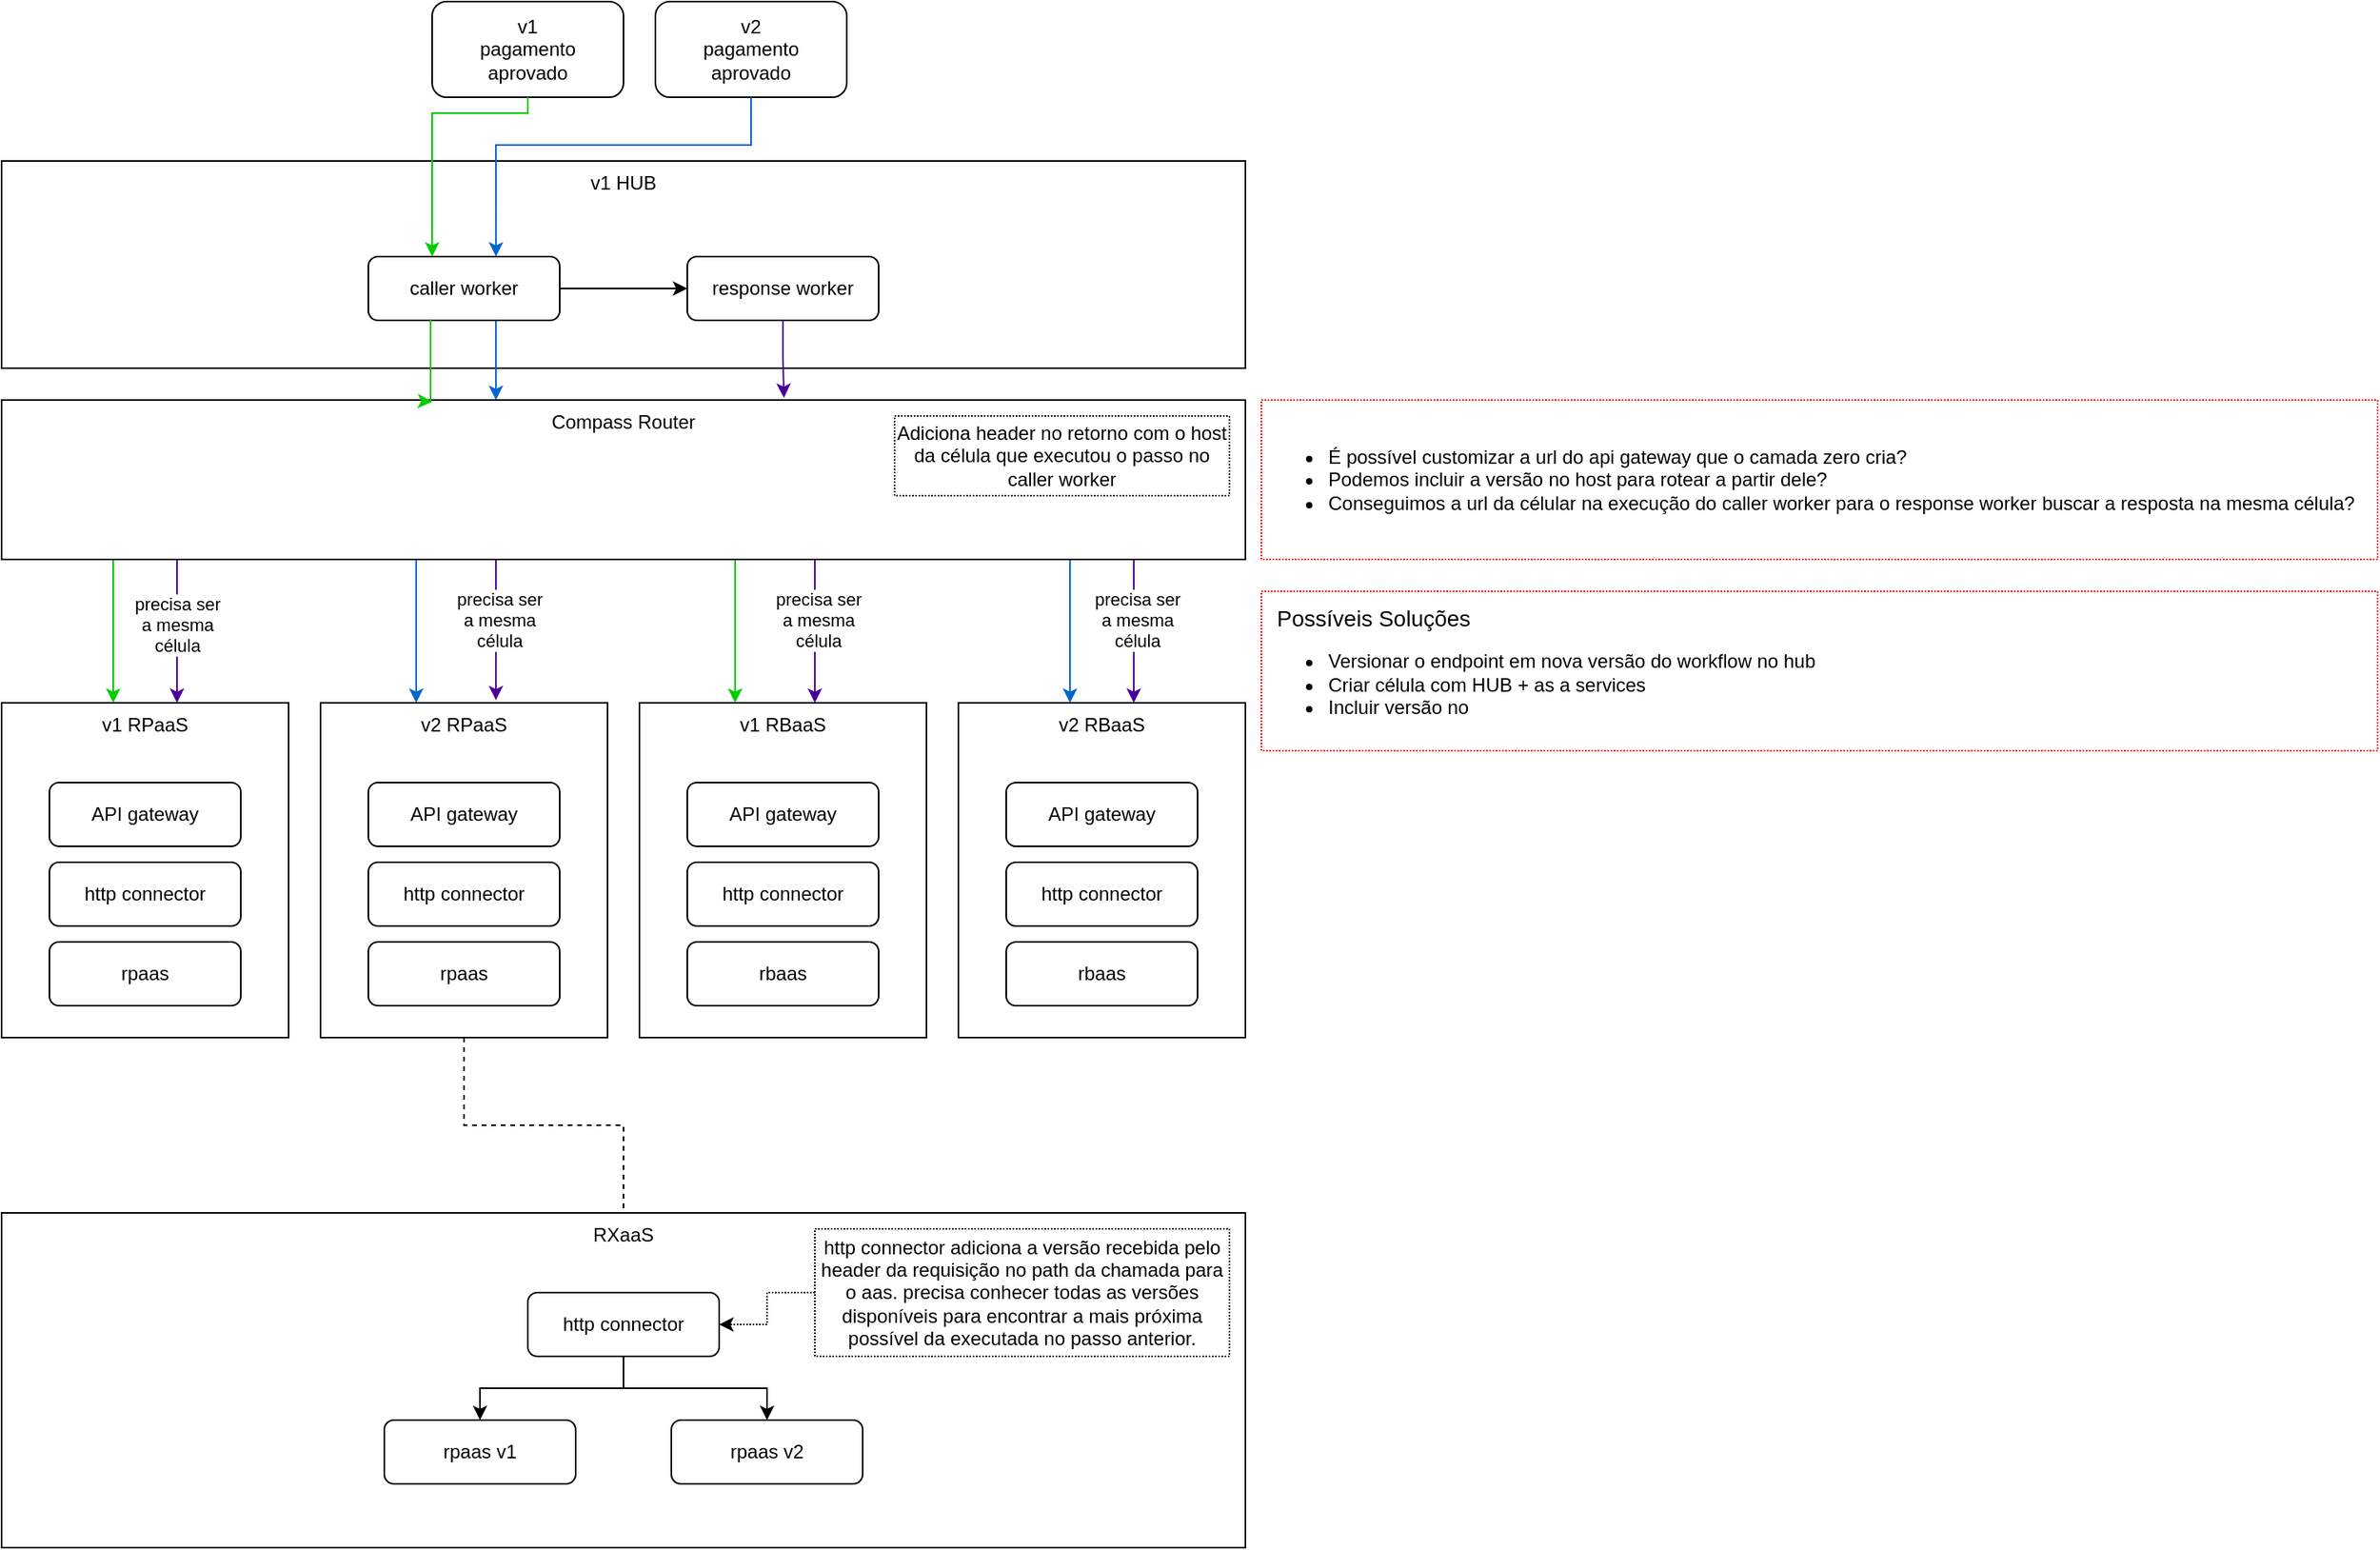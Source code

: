 <mxfile version="23.0.0" type="device">
  <diagram name="Page-1" id="e-UWlnVNp6fFZ6mDiCyq">
    <mxGraphModel dx="1259" dy="655" grid="1" gridSize="10" guides="1" tooltips="1" connect="1" arrows="1" fold="1" page="1" pageScale="1" pageWidth="850" pageHeight="1100" math="0" shadow="0">
      <root>
        <mxCell id="0" />
        <mxCell id="1" parent="0" />
        <mxCell id="oFm05coAz8Q8FIHRmpqH-1" value="v1&lt;br&gt;pagamento&lt;br&gt;aprovado" style="rounded=1;whiteSpace=wrap;html=1;" vertex="1" parent="1">
          <mxGeometry x="310" y="20" width="120" height="60" as="geometry" />
        </mxCell>
        <mxCell id="oFm05coAz8Q8FIHRmpqH-2" value="v2&lt;br&gt;pagamento&lt;br&gt;aprovado" style="rounded=1;whiteSpace=wrap;html=1;" vertex="1" parent="1">
          <mxGeometry x="450" y="20" width="120" height="60" as="geometry" />
        </mxCell>
        <mxCell id="oFm05coAz8Q8FIHRmpqH-3" value="v1 HUB" style="rounded=0;whiteSpace=wrap;html=1;verticalAlign=top;" vertex="1" parent="1">
          <mxGeometry x="40" y="120" width="780" height="130" as="geometry" />
        </mxCell>
        <mxCell id="oFm05coAz8Q8FIHRmpqH-20" style="edgeStyle=orthogonalEdgeStyle;rounded=0;orthogonalLoop=1;jettySize=auto;html=1;strokeColor=#0066CC;" edge="1" parent="1" source="oFm05coAz8Q8FIHRmpqH-4" target="oFm05coAz8Q8FIHRmpqH-24">
          <mxGeometry relative="1" as="geometry">
            <mxPoint x="330" y="260" as="targetPoint" />
            <Array as="points">
              <mxPoint x="350" y="260" />
              <mxPoint x="350" y="260" />
            </Array>
          </mxGeometry>
        </mxCell>
        <mxCell id="oFm05coAz8Q8FIHRmpqH-21" style="edgeStyle=orthogonalEdgeStyle;rounded=0;orthogonalLoop=1;jettySize=auto;html=1;" edge="1" parent="1" source="oFm05coAz8Q8FIHRmpqH-4" target="oFm05coAz8Q8FIHRmpqH-5">
          <mxGeometry relative="1" as="geometry" />
        </mxCell>
        <mxCell id="oFm05coAz8Q8FIHRmpqH-4" value="caller worker" style="rounded=1;whiteSpace=wrap;html=1;" vertex="1" parent="1">
          <mxGeometry x="270" y="180" width="120" height="40" as="geometry" />
        </mxCell>
        <mxCell id="oFm05coAz8Q8FIHRmpqH-5" value="response worker" style="rounded=1;whiteSpace=wrap;html=1;" vertex="1" parent="1">
          <mxGeometry x="470" y="180" width="120" height="40" as="geometry" />
        </mxCell>
        <mxCell id="oFm05coAz8Q8FIHRmpqH-47" style="edgeStyle=orthogonalEdgeStyle;rounded=0;orthogonalLoop=1;jettySize=auto;html=1;dashed=1;endArrow=none;endFill=0;exitX=0.5;exitY=1;exitDx=0;exitDy=0;" edge="1" parent="1" source="oFm05coAz8Q8FIHRmpqH-10" target="oFm05coAz8Q8FIHRmpqH-32">
          <mxGeometry relative="1" as="geometry">
            <Array as="points">
              <mxPoint x="330" y="725" />
              <mxPoint x="430" y="725" />
            </Array>
          </mxGeometry>
        </mxCell>
        <mxCell id="oFm05coAz8Q8FIHRmpqH-7" value="v1 RPaaS" style="rounded=0;whiteSpace=wrap;html=1;verticalAlign=top;" vertex="1" parent="1">
          <mxGeometry x="40" y="460" width="180" height="210" as="geometry" />
        </mxCell>
        <mxCell id="oFm05coAz8Q8FIHRmpqH-8" value="http connector" style="rounded=1;whiteSpace=wrap;html=1;" vertex="1" parent="1">
          <mxGeometry x="70" y="560" width="120" height="40" as="geometry" />
        </mxCell>
        <mxCell id="oFm05coAz8Q8FIHRmpqH-9" value="rpaas" style="rounded=1;whiteSpace=wrap;html=1;" vertex="1" parent="1">
          <mxGeometry x="70" y="610" width="120" height="40" as="geometry" />
        </mxCell>
        <mxCell id="oFm05coAz8Q8FIHRmpqH-10" value="v2 RPaaS" style="rounded=0;whiteSpace=wrap;html=1;verticalAlign=top;" vertex="1" parent="1">
          <mxGeometry x="240" y="460" width="180" height="210" as="geometry" />
        </mxCell>
        <mxCell id="oFm05coAz8Q8FIHRmpqH-11" value="http connector" style="rounded=1;whiteSpace=wrap;html=1;" vertex="1" parent="1">
          <mxGeometry x="270" y="560" width="120" height="40" as="geometry" />
        </mxCell>
        <mxCell id="oFm05coAz8Q8FIHRmpqH-12" value="rpaas" style="rounded=1;whiteSpace=wrap;html=1;" vertex="1" parent="1">
          <mxGeometry x="270" y="610" width="120" height="40" as="geometry" />
        </mxCell>
        <mxCell id="oFm05coAz8Q8FIHRmpqH-13" value="v1 RBaaS" style="rounded=0;whiteSpace=wrap;html=1;verticalAlign=top;" vertex="1" parent="1">
          <mxGeometry x="440" y="460" width="180" height="210" as="geometry" />
        </mxCell>
        <mxCell id="oFm05coAz8Q8FIHRmpqH-14" value="http connector" style="rounded=1;whiteSpace=wrap;html=1;" vertex="1" parent="1">
          <mxGeometry x="470" y="560" width="120" height="40" as="geometry" />
        </mxCell>
        <mxCell id="oFm05coAz8Q8FIHRmpqH-15" value="rbaas" style="rounded=1;whiteSpace=wrap;html=1;" vertex="1" parent="1">
          <mxGeometry x="470" y="610" width="120" height="40" as="geometry" />
        </mxCell>
        <mxCell id="oFm05coAz8Q8FIHRmpqH-16" value="v2 RBaaS" style="rounded=0;whiteSpace=wrap;html=1;verticalAlign=top;" vertex="1" parent="1">
          <mxGeometry x="640" y="460" width="180" height="210" as="geometry" />
        </mxCell>
        <mxCell id="oFm05coAz8Q8FIHRmpqH-17" value="http connector" style="rounded=1;whiteSpace=wrap;html=1;" vertex="1" parent="1">
          <mxGeometry x="670" y="560" width="120" height="40" as="geometry" />
        </mxCell>
        <mxCell id="oFm05coAz8Q8FIHRmpqH-18" value="rbaas" style="rounded=1;whiteSpace=wrap;html=1;" vertex="1" parent="1">
          <mxGeometry x="670" y="610" width="120" height="40" as="geometry" />
        </mxCell>
        <mxCell id="oFm05coAz8Q8FIHRmpqH-19" style="edgeStyle=orthogonalEdgeStyle;rounded=0;orthogonalLoop=1;jettySize=auto;html=1;strokeColor=#00CC00;" edge="1" parent="1" source="oFm05coAz8Q8FIHRmpqH-1">
          <mxGeometry relative="1" as="geometry">
            <mxPoint x="310" y="180" as="targetPoint" />
            <Array as="points">
              <mxPoint x="370" y="90" />
              <mxPoint x="310" y="90" />
            </Array>
          </mxGeometry>
        </mxCell>
        <mxCell id="oFm05coAz8Q8FIHRmpqH-23" style="edgeStyle=orthogonalEdgeStyle;rounded=0;orthogonalLoop=1;jettySize=auto;html=1;strokeColor=#0066CC;entryX=0.667;entryY=0;entryDx=0;entryDy=0;entryPerimeter=0;" edge="1" parent="1" source="oFm05coAz8Q8FIHRmpqH-2" target="oFm05coAz8Q8FIHRmpqH-4">
          <mxGeometry relative="1" as="geometry">
            <mxPoint x="510" y="120" as="targetPoint" />
            <Array as="points">
              <mxPoint x="510" y="110" />
              <mxPoint x="350" y="110" />
            </Array>
          </mxGeometry>
        </mxCell>
        <mxCell id="oFm05coAz8Q8FIHRmpqH-25" style="edgeStyle=orthogonalEdgeStyle;rounded=0;orthogonalLoop=1;jettySize=auto;html=1;strokeColor=#00CC00;" edge="1" parent="1" source="oFm05coAz8Q8FIHRmpqH-24" target="oFm05coAz8Q8FIHRmpqH-7">
          <mxGeometry relative="1" as="geometry">
            <Array as="points">
              <mxPoint x="110" y="420" />
              <mxPoint x="110" y="420" />
            </Array>
          </mxGeometry>
        </mxCell>
        <mxCell id="oFm05coAz8Q8FIHRmpqH-26" style="edgeStyle=orthogonalEdgeStyle;rounded=0;orthogonalLoop=1;jettySize=auto;html=1;strokeColor=#00CC00;" edge="1" parent="1" source="oFm05coAz8Q8FIHRmpqH-24">
          <mxGeometry relative="1" as="geometry">
            <mxPoint x="500" y="460" as="targetPoint" />
            <Array as="points">
              <mxPoint x="500" y="460" />
            </Array>
          </mxGeometry>
        </mxCell>
        <mxCell id="oFm05coAz8Q8FIHRmpqH-29" style="edgeStyle=orthogonalEdgeStyle;rounded=0;orthogonalLoop=1;jettySize=auto;html=1;strokeColor=#4C0099;" edge="1" parent="1" source="oFm05coAz8Q8FIHRmpqH-24">
          <mxGeometry relative="1" as="geometry">
            <mxPoint x="150" y="460" as="targetPoint" />
            <Array as="points">
              <mxPoint x="150" y="460" />
            </Array>
          </mxGeometry>
        </mxCell>
        <mxCell id="oFm05coAz8Q8FIHRmpqH-48" value="precisa ser&lt;br&gt;a mesma &lt;br&gt;célula" style="edgeLabel;html=1;align=center;verticalAlign=middle;resizable=0;points=[];" vertex="1" connectable="0" parent="oFm05coAz8Q8FIHRmpqH-29">
          <mxGeometry x="-0.194" y="-3" relative="1" as="geometry">
            <mxPoint x="3" y="4" as="offset" />
          </mxGeometry>
        </mxCell>
        <mxCell id="oFm05coAz8Q8FIHRmpqH-41" style="edgeStyle=orthogonalEdgeStyle;rounded=0;orthogonalLoop=1;jettySize=auto;html=1;strokeColor=#0066CC;" edge="1" parent="1" source="oFm05coAz8Q8FIHRmpqH-24">
          <mxGeometry relative="1" as="geometry">
            <mxPoint x="300" y="460" as="targetPoint" />
            <Array as="points">
              <mxPoint x="300" y="460" />
            </Array>
          </mxGeometry>
        </mxCell>
        <mxCell id="oFm05coAz8Q8FIHRmpqH-43" style="edgeStyle=orthogonalEdgeStyle;rounded=0;orthogonalLoop=1;jettySize=auto;html=1;entryX=0.611;entryY=-0.008;entryDx=0;entryDy=0;entryPerimeter=0;strokeColor=#4C0099;" edge="1" parent="1" source="oFm05coAz8Q8FIHRmpqH-24" target="oFm05coAz8Q8FIHRmpqH-10">
          <mxGeometry relative="1" as="geometry">
            <Array as="points">
              <mxPoint x="350" y="390" />
              <mxPoint x="350" y="390" />
            </Array>
          </mxGeometry>
        </mxCell>
        <mxCell id="oFm05coAz8Q8FIHRmpqH-44" style="edgeStyle=orthogonalEdgeStyle;rounded=0;orthogonalLoop=1;jettySize=auto;html=1;strokeColor=#4C0099;" edge="1" parent="1" source="oFm05coAz8Q8FIHRmpqH-24">
          <mxGeometry relative="1" as="geometry">
            <mxPoint x="550" y="460" as="targetPoint" />
            <Array as="points">
              <mxPoint x="550" y="460" />
            </Array>
          </mxGeometry>
        </mxCell>
        <mxCell id="oFm05coAz8Q8FIHRmpqH-45" style="edgeStyle=orthogonalEdgeStyle;rounded=0;orthogonalLoop=1;jettySize=auto;html=1;strokeColor=#0066CC;" edge="1" parent="1" source="oFm05coAz8Q8FIHRmpqH-24">
          <mxGeometry relative="1" as="geometry">
            <mxPoint x="710" y="460" as="targetPoint" />
            <Array as="points">
              <mxPoint x="710" y="460" />
            </Array>
          </mxGeometry>
        </mxCell>
        <mxCell id="oFm05coAz8Q8FIHRmpqH-46" style="edgeStyle=orthogonalEdgeStyle;rounded=0;orthogonalLoop=1;jettySize=auto;html=1;strokeColor=#4C0099;" edge="1" parent="1" source="oFm05coAz8Q8FIHRmpqH-24">
          <mxGeometry relative="1" as="geometry">
            <mxPoint x="750" y="460" as="targetPoint" />
            <Array as="points">
              <mxPoint x="750" y="400" />
              <mxPoint x="750" y="400" />
            </Array>
          </mxGeometry>
        </mxCell>
        <mxCell id="oFm05coAz8Q8FIHRmpqH-24" value="Compass Router" style="rounded=0;whiteSpace=wrap;html=1;verticalAlign=top;" vertex="1" parent="1">
          <mxGeometry x="40" y="270" width="780" height="100" as="geometry" />
        </mxCell>
        <mxCell id="oFm05coAz8Q8FIHRmpqH-27" style="edgeStyle=orthogonalEdgeStyle;rounded=0;orthogonalLoop=1;jettySize=auto;html=1;entryX=0.358;entryY=0.008;entryDx=0;entryDy=0;entryPerimeter=0;strokeColor=#00CC00;exitX=0.325;exitY=0.982;exitDx=0;exitDy=0;exitPerimeter=0;" edge="1" parent="1" source="oFm05coAz8Q8FIHRmpqH-4">
          <mxGeometry relative="1" as="geometry">
            <mxPoint x="310" y="230" as="sourcePoint" />
            <mxPoint x="310.0" y="271.04" as="targetPoint" />
            <Array as="points">
              <mxPoint x="309" y="271" />
            </Array>
          </mxGeometry>
        </mxCell>
        <mxCell id="oFm05coAz8Q8FIHRmpqH-31" style="edgeStyle=orthogonalEdgeStyle;rounded=0;orthogonalLoop=1;jettySize=auto;html=1;entryX=0.629;entryY=-0.014;entryDx=0;entryDy=0;entryPerimeter=0;strokeColor=#4C0099;" edge="1" parent="1" source="oFm05coAz8Q8FIHRmpqH-5" target="oFm05coAz8Q8FIHRmpqH-24">
          <mxGeometry relative="1" as="geometry" />
        </mxCell>
        <mxCell id="oFm05coAz8Q8FIHRmpqH-32" value="RXaaS" style="rounded=0;whiteSpace=wrap;html=1;verticalAlign=top;" vertex="1" parent="1">
          <mxGeometry x="40" y="780" width="780" height="210" as="geometry" />
        </mxCell>
        <mxCell id="oFm05coAz8Q8FIHRmpqH-38" style="edgeStyle=orthogonalEdgeStyle;rounded=0;orthogonalLoop=1;jettySize=auto;html=1;entryX=0.5;entryY=0;entryDx=0;entryDy=0;" edge="1" parent="1" source="oFm05coAz8Q8FIHRmpqH-33" target="oFm05coAz8Q8FIHRmpqH-34">
          <mxGeometry relative="1" as="geometry">
            <Array as="points">
              <mxPoint x="430" y="890" />
              <mxPoint x="340" y="890" />
            </Array>
          </mxGeometry>
        </mxCell>
        <mxCell id="oFm05coAz8Q8FIHRmpqH-39" style="edgeStyle=orthogonalEdgeStyle;rounded=0;orthogonalLoop=1;jettySize=auto;html=1;entryX=0.5;entryY=0;entryDx=0;entryDy=0;" edge="1" parent="1" source="oFm05coAz8Q8FIHRmpqH-33" target="oFm05coAz8Q8FIHRmpqH-35">
          <mxGeometry relative="1" as="geometry" />
        </mxCell>
        <mxCell id="oFm05coAz8Q8FIHRmpqH-33" value="http connector" style="rounded=1;whiteSpace=wrap;html=1;" vertex="1" parent="1">
          <mxGeometry x="370" y="830" width="120" height="40" as="geometry" />
        </mxCell>
        <mxCell id="oFm05coAz8Q8FIHRmpqH-34" value="rpaas v1" style="rounded=1;whiteSpace=wrap;html=1;" vertex="1" parent="1">
          <mxGeometry x="280" y="910" width="120" height="40" as="geometry" />
        </mxCell>
        <mxCell id="oFm05coAz8Q8FIHRmpqH-35" value="rpaas v2" style="rounded=1;whiteSpace=wrap;html=1;" vertex="1" parent="1">
          <mxGeometry x="460" y="910" width="120" height="40" as="geometry" />
        </mxCell>
        <mxCell id="oFm05coAz8Q8FIHRmpqH-49" value="precisa ser&lt;br&gt;a mesma &lt;br&gt;célula" style="edgeLabel;html=1;align=center;verticalAlign=middle;resizable=0;points=[];" vertex="1" connectable="0" parent="1">
          <mxGeometry x="200.003" y="409.999" as="geometry">
            <mxPoint x="152" y="-2" as="offset" />
          </mxGeometry>
        </mxCell>
        <mxCell id="oFm05coAz8Q8FIHRmpqH-50" value="precisa ser&lt;br&gt;a mesma &lt;br&gt;célula" style="edgeLabel;html=1;align=center;verticalAlign=middle;resizable=0;points=[];" vertex="1" connectable="0" parent="1">
          <mxGeometry x="400.003" y="409.999" as="geometry">
            <mxPoint x="152" y="-2" as="offset" />
          </mxGeometry>
        </mxCell>
        <mxCell id="oFm05coAz8Q8FIHRmpqH-51" value="precisa ser&lt;br&gt;a mesma &lt;br&gt;célula" style="edgeLabel;html=1;align=center;verticalAlign=middle;resizable=0;points=[];" vertex="1" connectable="0" parent="1">
          <mxGeometry x="600.003" y="409.999" as="geometry">
            <mxPoint x="152" y="-2" as="offset" />
          </mxGeometry>
        </mxCell>
        <mxCell id="oFm05coAz8Q8FIHRmpqH-54" style="edgeStyle=orthogonalEdgeStyle;rounded=0;orthogonalLoop=1;jettySize=auto;html=1;entryX=1;entryY=0.5;entryDx=0;entryDy=0;dashed=1;dashPattern=1 1;" edge="1" parent="1" source="oFm05coAz8Q8FIHRmpqH-53" target="oFm05coAz8Q8FIHRmpqH-33">
          <mxGeometry relative="1" as="geometry" />
        </mxCell>
        <mxCell id="oFm05coAz8Q8FIHRmpqH-53" value="http connector adiciona a versão recebida pelo header da requisição no path da chamada para o aas. precisa conhecer todas as versões disponíveis para encontrar a mais próxima possível da executada no passo anterior." style="text;html=1;strokeColor=default;fillColor=none;align=center;verticalAlign=middle;whiteSpace=wrap;rounded=0;dashed=1;dashPattern=1 1;" vertex="1" parent="1">
          <mxGeometry x="550" y="790" width="260" height="80" as="geometry" />
        </mxCell>
        <mxCell id="oFm05coAz8Q8FIHRmpqH-55" value="&lt;ul&gt;&lt;li style=&quot;&quot;&gt;É possível customizar a url do api gateway que o camada zero cria?&lt;/li&gt;&lt;li style=&quot;&quot;&gt;Podemos incluir a versão no host para rotear a partir dele?&lt;/li&gt;&lt;li style=&quot;&quot;&gt;Conseguimos a url da célular na execução do caller worker para o response worker buscar a resposta na mesma célula?&lt;/li&gt;&lt;/ul&gt;" style="text;html=1;strokeColor=#FF0000;fillColor=none;align=left;verticalAlign=middle;whiteSpace=wrap;rounded=0;dashed=1;dashPattern=1 1;" vertex="1" parent="1">
          <mxGeometry x="830" y="270" width="700" height="100" as="geometry" />
        </mxCell>
        <mxCell id="oFm05coAz8Q8FIHRmpqH-56" value="&lt;div style=&quot;font-size: 14px;&quot;&gt;&lt;font style=&quot;font-size: 14px;&quot;&gt;&amp;nbsp; Possíveis Soluções&lt;/font&gt;&lt;/div&gt;&lt;ul style=&quot;&quot;&gt;&lt;li style=&quot;&quot;&gt;Versionar o endpoint em nova versão do workflow no hub&lt;/li&gt;&lt;li style=&quot;&quot;&gt;Criar célula com HUB + as a services&lt;/li&gt;&lt;li style=&quot;&quot;&gt;Incluir versão no&amp;nbsp;&lt;/li&gt;&lt;/ul&gt;" style="text;html=1;strokeColor=#FF0000;fillColor=none;align=left;verticalAlign=middle;whiteSpace=wrap;rounded=0;dashed=1;dashPattern=1 1;" vertex="1" parent="1">
          <mxGeometry x="830" y="390" width="700" height="100" as="geometry" />
        </mxCell>
        <mxCell id="oFm05coAz8Q8FIHRmpqH-57" value="API gateway" style="rounded=1;whiteSpace=wrap;html=1;" vertex="1" parent="1">
          <mxGeometry x="70" y="510" width="120" height="40" as="geometry" />
        </mxCell>
        <mxCell id="oFm05coAz8Q8FIHRmpqH-58" value="API gateway" style="rounded=1;whiteSpace=wrap;html=1;" vertex="1" parent="1">
          <mxGeometry x="270" y="510" width="120" height="40" as="geometry" />
        </mxCell>
        <mxCell id="oFm05coAz8Q8FIHRmpqH-59" value="API gateway" style="rounded=1;whiteSpace=wrap;html=1;" vertex="1" parent="1">
          <mxGeometry x="470" y="510" width="120" height="40" as="geometry" />
        </mxCell>
        <mxCell id="oFm05coAz8Q8FIHRmpqH-60" value="API gateway" style="rounded=1;whiteSpace=wrap;html=1;" vertex="1" parent="1">
          <mxGeometry x="670" y="510" width="120" height="40" as="geometry" />
        </mxCell>
        <mxCell id="oFm05coAz8Q8FIHRmpqH-61" value="&lt;div&gt;Adiciona header no retorno com o host da célula que executou o passo no caller worker&lt;/div&gt;" style="text;html=1;strokeColor=#000000;fillColor=none;align=center;verticalAlign=middle;whiteSpace=wrap;rounded=0;dashed=1;dashPattern=1 1;" vertex="1" parent="1">
          <mxGeometry x="600" y="280" width="210" height="50" as="geometry" />
        </mxCell>
      </root>
    </mxGraphModel>
  </diagram>
</mxfile>
